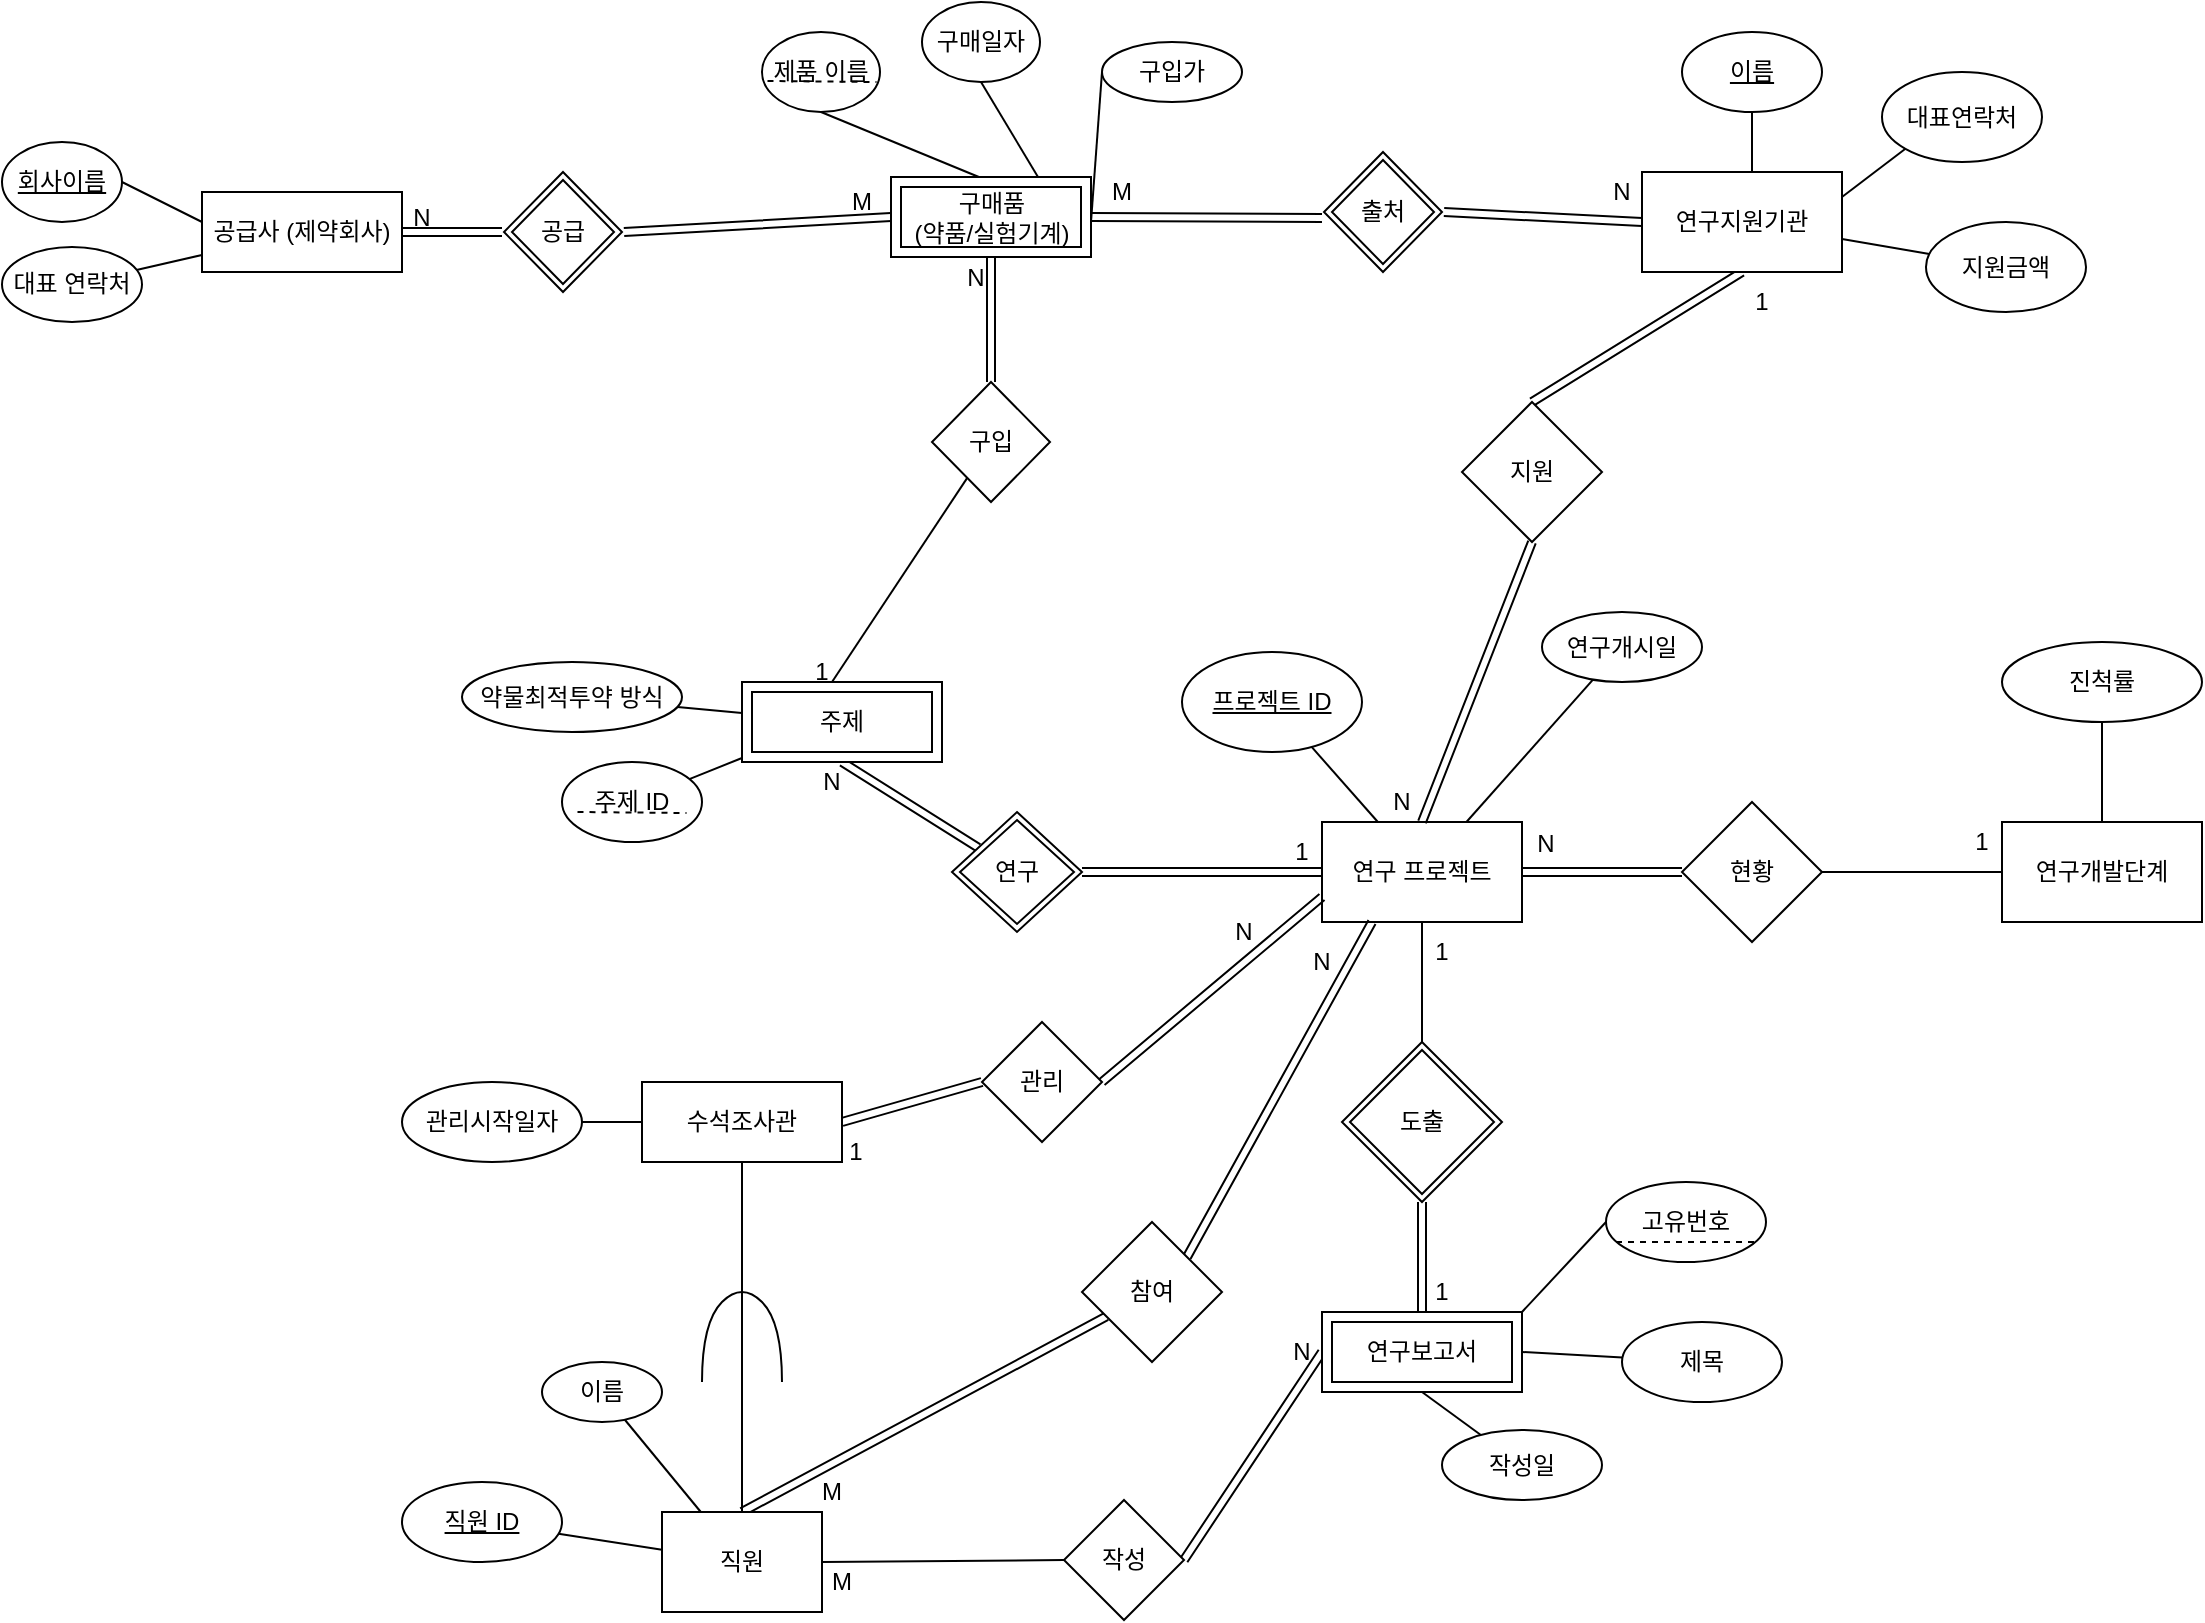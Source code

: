 <mxfile version="20.6.0" type="github">
  <diagram id="vzUAhLUFLshb-A-DB3ks" name="Page-1">
    <mxGraphModel dx="2276" dy="769" grid="1" gridSize="10" guides="1" tooltips="1" connect="1" arrows="1" fold="1" page="1" pageScale="1" pageWidth="850" pageHeight="1100" math="0" shadow="0">
      <root>
        <mxCell id="0" />
        <mxCell id="1" parent="0" />
        <mxCell id="ZPAmYN_CkGYpbZMgs9YU-39" value="제목" style="ellipse;whiteSpace=wrap;html=1;rounded=0;" parent="1" vertex="1">
          <mxGeometry x="500" y="800" width="80" height="40" as="geometry" />
        </mxCell>
        <mxCell id="ZPAmYN_CkGYpbZMgs9YU-15" style="rounded=0;orthogonalLoop=1;jettySize=auto;html=1;exitX=0.5;exitY=0;exitDx=0;exitDy=0;entryX=0.5;entryY=1;entryDx=0;entryDy=0;endArrow=none;endFill=0;startArrow=none;shape=link;" parent="1" source="e0IqUfnKc6lrpZg4XGxp-1" target="ZPAmYN_CkGYpbZMgs9YU-79" edge="1">
          <mxGeometry relative="1" as="geometry">
            <mxPoint x="410" y="480" as="targetPoint" />
          </mxGeometry>
        </mxCell>
        <mxCell id="ZPAmYN_CkGYpbZMgs9YU-18" value="" style="rounded=0;orthogonalLoop=1;jettySize=auto;html=1;endArrow=none;endFill=0;entryX=0.5;entryY=1;entryDx=0;entryDy=0;startArrow=none;shape=link;" parent="1" source="ZPAmYN_CkGYpbZMgs9YU-53" target="e0IqUfnKc6lrpZg4XGxp-54" edge="1">
          <mxGeometry relative="1" as="geometry">
            <mxPoint x="105" y="520" as="targetPoint" />
          </mxGeometry>
        </mxCell>
        <mxCell id="ZPAmYN_CkGYpbZMgs9YU-67" value="" style="edgeStyle=none;rounded=0;orthogonalLoop=1;jettySize=auto;html=1;endArrow=none;endFill=0;" parent="1" source="ZPAmYN_CkGYpbZMgs9YU-1" target="ZPAmYN_CkGYpbZMgs9YU-66" edge="1">
          <mxGeometry relative="1" as="geometry" />
        </mxCell>
        <mxCell id="ZPAmYN_CkGYpbZMgs9YU-69" style="edgeStyle=none;rounded=0;orthogonalLoop=1;jettySize=auto;html=1;exitX=1;exitY=0.5;exitDx=0;exitDy=0;entryX=0;entryY=0.5;entryDx=0;entryDy=0;endArrow=none;endFill=0;shape=link;" parent="1" source="ZPAmYN_CkGYpbZMgs9YU-1" target="ZPAmYN_CkGYpbZMgs9YU-68" edge="1">
          <mxGeometry relative="1" as="geometry" />
        </mxCell>
        <mxCell id="ZPAmYN_CkGYpbZMgs9YU-78" value="" style="edgeStyle=none;rounded=0;orthogonalLoop=1;jettySize=auto;html=1;endArrow=none;endFill=0;" parent="1" source="ZPAmYN_CkGYpbZMgs9YU-1" target="ZPAmYN_CkGYpbZMgs9YU-77" edge="1">
          <mxGeometry relative="1" as="geometry" />
        </mxCell>
        <mxCell id="ZPAmYN_CkGYpbZMgs9YU-1" value="연구 프로젝트" style="rounded=0;whiteSpace=wrap;html=1;" parent="1" vertex="1">
          <mxGeometry x="350" y="550" width="100" height="50" as="geometry" />
        </mxCell>
        <mxCell id="ZPAmYN_CkGYpbZMgs9YU-13" value="" style="edgeStyle=orthogonalEdgeStyle;rounded=0;orthogonalLoop=1;jettySize=auto;html=1;endArrow=none;endFill=0;" parent="1" source="ZPAmYN_CkGYpbZMgs9YU-5" target="ZPAmYN_CkGYpbZMgs9YU-12" edge="1">
          <mxGeometry relative="1" as="geometry" />
        </mxCell>
        <mxCell id="ZPAmYN_CkGYpbZMgs9YU-5" value="연구개발단계" style="rounded=0;whiteSpace=wrap;html=1;" parent="1" vertex="1">
          <mxGeometry x="690" y="550" width="100" height="50" as="geometry" />
        </mxCell>
        <mxCell id="ZPAmYN_CkGYpbZMgs9YU-12" value="진척률" style="ellipse;whiteSpace=wrap;html=1;rounded=0;" parent="1" vertex="1">
          <mxGeometry x="690" y="460" width="100" height="40" as="geometry" />
        </mxCell>
        <mxCell id="ZPAmYN_CkGYpbZMgs9YU-22" value="" style="edgeStyle=none;rounded=0;orthogonalLoop=1;jettySize=auto;html=1;endArrow=none;endFill=0;" parent="1" target="ZPAmYN_CkGYpbZMgs9YU-21" edge="1">
          <mxGeometry relative="1" as="geometry">
            <mxPoint x="60" y="495.555" as="sourcePoint" />
          </mxGeometry>
        </mxCell>
        <mxCell id="ZPAmYN_CkGYpbZMgs9YU-74" value="" style="edgeStyle=none;rounded=0;orthogonalLoop=1;jettySize=auto;html=1;endArrow=none;endFill=0;" parent="1" target="ZPAmYN_CkGYpbZMgs9YU-73" edge="1">
          <mxGeometry relative="1" as="geometry">
            <mxPoint x="60" y="518.0" as="sourcePoint" />
          </mxGeometry>
        </mxCell>
        <mxCell id="e0IqUfnKc6lrpZg4XGxp-12" style="rounded=0;orthogonalLoop=1;jettySize=auto;html=1;exitX=0.5;exitY=0;exitDx=0;exitDy=0;endArrow=none;endFill=0;" parent="1" target="e0IqUfnKc6lrpZg4XGxp-11" edge="1">
          <mxGeometry relative="1" as="geometry">
            <mxPoint x="105" y="480" as="sourcePoint" />
          </mxGeometry>
        </mxCell>
        <mxCell id="ZPAmYN_CkGYpbZMgs9YU-21" value="약물최적투약 방식" style="ellipse;whiteSpace=wrap;html=1;rounded=0;" parent="1" vertex="1">
          <mxGeometry x="-80" y="470" width="110" height="35" as="geometry" />
        </mxCell>
        <mxCell id="ZPAmYN_CkGYpbZMgs9YU-33" value="" style="edgeStyle=none;rounded=0;orthogonalLoop=1;jettySize=auto;html=1;endArrow=none;endFill=0;exitX=0.5;exitY=1;exitDx=0;exitDy=0;" parent="1" source="e0IqUfnKc6lrpZg4XGxp-55" target="ZPAmYN_CkGYpbZMgs9YU-32" edge="1">
          <mxGeometry relative="1" as="geometry">
            <mxPoint x="422.044" y="840" as="sourcePoint" />
          </mxGeometry>
        </mxCell>
        <mxCell id="ZPAmYN_CkGYpbZMgs9YU-40" value="" style="edgeStyle=none;rounded=0;orthogonalLoop=1;jettySize=auto;html=1;endArrow=none;endFill=0;exitX=1;exitY=0.5;exitDx=0;exitDy=0;" parent="1" source="e0IqUfnKc6lrpZg4XGxp-55" target="ZPAmYN_CkGYpbZMgs9YU-39" edge="1">
          <mxGeometry relative="1" as="geometry">
            <mxPoint x="450" y="814.106" as="sourcePoint" />
          </mxGeometry>
        </mxCell>
        <mxCell id="ZPAmYN_CkGYpbZMgs9YU-29" style="edgeStyle=none;rounded=0;orthogonalLoop=1;jettySize=auto;html=1;exitX=0.5;exitY=1;exitDx=0;exitDy=0;entryX=0.5;entryY=0;entryDx=0;entryDy=0;endArrow=none;endFill=0;shape=link;" parent="1" source="ZPAmYN_CkGYpbZMgs9YU-27" edge="1">
          <mxGeometry relative="1" as="geometry">
            <mxPoint x="400" y="790" as="targetPoint" />
          </mxGeometry>
        </mxCell>
        <mxCell id="ZPAmYN_CkGYpbZMgs9YU-57" style="edgeStyle=none;rounded=0;orthogonalLoop=1;jettySize=auto;html=1;exitX=0.5;exitY=0;exitDx=0;exitDy=0;entryX=0.5;entryY=1;entryDx=0;entryDy=0;endArrow=none;endFill=0;" parent="1" source="ZPAmYN_CkGYpbZMgs9YU-27" target="ZPAmYN_CkGYpbZMgs9YU-1" edge="1">
          <mxGeometry relative="1" as="geometry" />
        </mxCell>
        <mxCell id="lQKCSq2njNjXHG3kiDD_-39" value="" style="edgeStyle=none;shape=link;rounded=0;orthogonalLoop=1;jettySize=auto;html=1;endArrow=none;endFill=0;" parent="1" source="ZPAmYN_CkGYpbZMgs9YU-27" edge="1">
          <mxGeometry relative="1" as="geometry">
            <mxPoint x="400" y="820" as="targetPoint" />
          </mxGeometry>
        </mxCell>
        <mxCell id="ZPAmYN_CkGYpbZMgs9YU-27" value="도출" style="rhombus;whiteSpace=wrap;html=1;double=1;" parent="1" vertex="1">
          <mxGeometry x="360" y="660" width="80" height="80" as="geometry" />
        </mxCell>
        <mxCell id="ZPAmYN_CkGYpbZMgs9YU-32" value="작성일" style="ellipse;whiteSpace=wrap;html=1;rounded=0;" parent="1" vertex="1">
          <mxGeometry x="410" y="854" width="80" height="35" as="geometry" />
        </mxCell>
        <mxCell id="ZPAmYN_CkGYpbZMgs9YU-42" value="" style="edgeStyle=none;rounded=0;orthogonalLoop=1;jettySize=auto;html=1;endArrow=none;endFill=0;" parent="1" source="ZPAmYN_CkGYpbZMgs9YU-38" target="ZPAmYN_CkGYpbZMgs9YU-41" edge="1">
          <mxGeometry relative="1" as="geometry" />
        </mxCell>
        <mxCell id="ZPAmYN_CkGYpbZMgs9YU-44" value="" style="edgeStyle=none;rounded=0;orthogonalLoop=1;jettySize=auto;html=1;endArrow=none;endFill=0;" parent="1" source="ZPAmYN_CkGYpbZMgs9YU-38" target="ZPAmYN_CkGYpbZMgs9YU-43" edge="1">
          <mxGeometry relative="1" as="geometry" />
        </mxCell>
        <mxCell id="ZPAmYN_CkGYpbZMgs9YU-49" style="edgeStyle=none;rounded=0;orthogonalLoop=1;jettySize=auto;html=1;exitX=0.5;exitY=0;exitDx=0;exitDy=0;endArrow=none;endFill=0;shape=link;" parent="1" source="ZPAmYN_CkGYpbZMgs9YU-38" target="ZPAmYN_CkGYpbZMgs9YU-47" edge="1">
          <mxGeometry relative="1" as="geometry" />
        </mxCell>
        <mxCell id="ZPAmYN_CkGYpbZMgs9YU-62" style="edgeStyle=none;rounded=0;orthogonalLoop=1;jettySize=auto;html=1;exitX=1;exitY=0.5;exitDx=0;exitDy=0;entryX=0;entryY=0.5;entryDx=0;entryDy=0;endArrow=none;endFill=0;" parent="1" source="ZPAmYN_CkGYpbZMgs9YU-38" target="ZPAmYN_CkGYpbZMgs9YU-61" edge="1">
          <mxGeometry relative="1" as="geometry" />
        </mxCell>
        <mxCell id="ZPAmYN_CkGYpbZMgs9YU-38" value="직원" style="rounded=0;whiteSpace=wrap;html=1;" parent="1" vertex="1">
          <mxGeometry x="20" y="895" width="80" height="50" as="geometry" />
        </mxCell>
        <mxCell id="ZPAmYN_CkGYpbZMgs9YU-41" value="&lt;u&gt;직원 ID&lt;/u&gt;" style="ellipse;whiteSpace=wrap;html=1;rounded=0;" parent="1" vertex="1">
          <mxGeometry x="-110" y="880" width="80" height="40" as="geometry" />
        </mxCell>
        <mxCell id="ZPAmYN_CkGYpbZMgs9YU-43" value="이름" style="ellipse;whiteSpace=wrap;html=1;rounded=0;" parent="1" vertex="1">
          <mxGeometry x="-40" y="820" width="60" height="30" as="geometry" />
        </mxCell>
        <mxCell id="ZPAmYN_CkGYpbZMgs9YU-50" style="edgeStyle=none;rounded=0;orthogonalLoop=1;jettySize=auto;html=1;exitX=1;exitY=0;exitDx=0;exitDy=0;entryX=0.25;entryY=1;entryDx=0;entryDy=0;endArrow=none;endFill=0;shape=link;" parent="1" source="ZPAmYN_CkGYpbZMgs9YU-47" target="ZPAmYN_CkGYpbZMgs9YU-1" edge="1">
          <mxGeometry relative="1" as="geometry" />
        </mxCell>
        <mxCell id="ZPAmYN_CkGYpbZMgs9YU-47" value="참여" style="rhombus;whiteSpace=wrap;html=1;" parent="1" vertex="1">
          <mxGeometry x="230" y="750" width="70" height="70" as="geometry" />
        </mxCell>
        <mxCell id="ZPAmYN_CkGYpbZMgs9YU-51" value="M" style="text;html=1;strokeColor=none;fillColor=none;align=center;verticalAlign=middle;whiteSpace=wrap;rounded=0;" parent="1" vertex="1">
          <mxGeometry x="74.5" y="870" width="60" height="30" as="geometry" />
        </mxCell>
        <mxCell id="ZPAmYN_CkGYpbZMgs9YU-52" value="N" style="text;html=1;strokeColor=none;fillColor=none;align=center;verticalAlign=middle;whiteSpace=wrap;rounded=0;" parent="1" vertex="1">
          <mxGeometry x="320" y="605" width="60" height="30" as="geometry" />
        </mxCell>
        <mxCell id="ZPAmYN_CkGYpbZMgs9YU-53" value="연구" style="rhombus;whiteSpace=wrap;html=1;double=1;" parent="1" vertex="1">
          <mxGeometry x="165" y="545" width="65" height="60" as="geometry" />
        </mxCell>
        <mxCell id="ZPAmYN_CkGYpbZMgs9YU-54" value="" style="rounded=0;orthogonalLoop=1;jettySize=auto;html=1;endArrow=none;endFill=0;entryX=1;entryY=0.5;entryDx=0;entryDy=0;exitX=0;exitY=0.5;exitDx=0;exitDy=0;shape=link;" parent="1" source="ZPAmYN_CkGYpbZMgs9YU-1" target="ZPAmYN_CkGYpbZMgs9YU-53" edge="1">
          <mxGeometry relative="1" as="geometry">
            <mxPoint x="340" y="575" as="sourcePoint" />
            <mxPoint x="105" y="520" as="targetPoint" />
          </mxGeometry>
        </mxCell>
        <mxCell id="ZPAmYN_CkGYpbZMgs9YU-55" style="edgeStyle=none;shape=link;rounded=0;orthogonalLoop=1;jettySize=auto;html=1;entryX=0;entryY=0.5;entryDx=0;entryDy=0;endArrow=none;endFill=0;" parent="1" source="ZPAmYN_CkGYpbZMgs9YU-1" target="ZPAmYN_CkGYpbZMgs9YU-1" edge="1">
          <mxGeometry relative="1" as="geometry" />
        </mxCell>
        <mxCell id="ZPAmYN_CkGYpbZMgs9YU-56" value="1" style="text;html=1;strokeColor=none;fillColor=none;align=center;verticalAlign=middle;whiteSpace=wrap;rounded=0;" parent="1" vertex="1">
          <mxGeometry x="310" y="550" width="60" height="30" as="geometry" />
        </mxCell>
        <mxCell id="ZPAmYN_CkGYpbZMgs9YU-58" value="N" style="text;html=1;strokeColor=none;fillColor=none;align=center;verticalAlign=middle;whiteSpace=wrap;rounded=0;" parent="1" vertex="1">
          <mxGeometry x="74.5" y="515" width="60" height="30" as="geometry" />
        </mxCell>
        <mxCell id="ZPAmYN_CkGYpbZMgs9YU-63" style="edgeStyle=none;rounded=0;orthogonalLoop=1;jettySize=auto;html=1;exitX=1;exitY=0.5;exitDx=0;exitDy=0;entryX=0;entryY=0.5;entryDx=0;entryDy=0;endArrow=none;endFill=0;shape=link;" parent="1" source="ZPAmYN_CkGYpbZMgs9YU-61" target="e0IqUfnKc6lrpZg4XGxp-55" edge="1">
          <mxGeometry relative="1" as="geometry">
            <mxPoint x="350" y="815" as="targetPoint" />
          </mxGeometry>
        </mxCell>
        <mxCell id="ZPAmYN_CkGYpbZMgs9YU-61" value="작성" style="rhombus;whiteSpace=wrap;html=1;" parent="1" vertex="1">
          <mxGeometry x="221" y="889" width="60" height="60" as="geometry" />
        </mxCell>
        <mxCell id="ZPAmYN_CkGYpbZMgs9YU-64" value="M" style="text;html=1;strokeColor=none;fillColor=none;align=center;verticalAlign=middle;whiteSpace=wrap;rounded=0;" parent="1" vertex="1">
          <mxGeometry x="80" y="915" width="60" height="30" as="geometry" />
        </mxCell>
        <mxCell id="ZPAmYN_CkGYpbZMgs9YU-65" value="1" style="text;html=1;strokeColor=none;fillColor=none;align=center;verticalAlign=middle;whiteSpace=wrap;rounded=0;" parent="1" vertex="1">
          <mxGeometry x="380" y="770" width="60" height="30" as="geometry" />
        </mxCell>
        <mxCell id="ZPAmYN_CkGYpbZMgs9YU-66" value="&lt;u&gt;프로젝트 ID&lt;/u&gt;" style="ellipse;whiteSpace=wrap;html=1;rounded=0;" parent="1" vertex="1">
          <mxGeometry x="280" y="465" width="90" height="50" as="geometry" />
        </mxCell>
        <mxCell id="ZPAmYN_CkGYpbZMgs9YU-70" style="edgeStyle=none;rounded=0;orthogonalLoop=1;jettySize=auto;html=1;exitX=1;exitY=0.5;exitDx=0;exitDy=0;entryX=0;entryY=0.5;entryDx=0;entryDy=0;endArrow=none;endFill=0;" parent="1" source="ZPAmYN_CkGYpbZMgs9YU-68" target="ZPAmYN_CkGYpbZMgs9YU-5" edge="1">
          <mxGeometry relative="1" as="geometry" />
        </mxCell>
        <mxCell id="ZPAmYN_CkGYpbZMgs9YU-68" value="현황" style="rhombus;whiteSpace=wrap;html=1;" parent="1" vertex="1">
          <mxGeometry x="530" y="540" width="70" height="70" as="geometry" />
        </mxCell>
        <mxCell id="ZPAmYN_CkGYpbZMgs9YU-71" value="1" style="text;html=1;strokeColor=none;fillColor=none;align=center;verticalAlign=middle;whiteSpace=wrap;rounded=0;" parent="1" vertex="1">
          <mxGeometry x="650" y="545" width="60" height="30" as="geometry" />
        </mxCell>
        <mxCell id="ZPAmYN_CkGYpbZMgs9YU-72" value="N" style="text;html=1;strokeColor=none;fillColor=none;align=center;verticalAlign=middle;whiteSpace=wrap;rounded=0;" parent="1" vertex="1">
          <mxGeometry x="432" y="546" width="60" height="30" as="geometry" />
        </mxCell>
        <mxCell id="ZPAmYN_CkGYpbZMgs9YU-73" value="주제 ID" style="ellipse;whiteSpace=wrap;html=1;rounded=0;" parent="1" vertex="1">
          <mxGeometry x="-30" y="520" width="70" height="40" as="geometry" />
        </mxCell>
        <mxCell id="ZPAmYN_CkGYpbZMgs9YU-77" value="연구개시일" style="ellipse;whiteSpace=wrap;html=1;rounded=0;" parent="1" vertex="1">
          <mxGeometry x="460" y="445" width="80" height="35" as="geometry" />
        </mxCell>
        <mxCell id="e0IqUfnKc6lrpZg4XGxp-8" style="edgeStyle=orthogonalEdgeStyle;rounded=0;orthogonalLoop=1;jettySize=auto;html=1;exitX=0.5;exitY=0;exitDx=0;exitDy=0;entryX=0.5;entryY=1;entryDx=0;entryDy=0;endArrow=none;endFill=0;" parent="1" source="ZPAmYN_CkGYpbZMgs9YU-79" target="e0IqUfnKc6lrpZg4XGxp-7" edge="1">
          <mxGeometry relative="1" as="geometry" />
        </mxCell>
        <mxCell id="e0IqUfnKc6lrpZg4XGxp-10" value="" style="rounded=0;orthogonalLoop=1;jettySize=auto;html=1;endArrow=none;endFill=0;" parent="1" source="ZPAmYN_CkGYpbZMgs9YU-79" target="e0IqUfnKc6lrpZg4XGxp-9" edge="1">
          <mxGeometry relative="1" as="geometry" />
        </mxCell>
        <mxCell id="lQKCSq2njNjXHG3kiDD_-5" style="rounded=0;orthogonalLoop=1;jettySize=auto;html=1;exitX=1;exitY=0.25;exitDx=0;exitDy=0;entryX=0;entryY=1;entryDx=0;entryDy=0;endArrow=none;endFill=0;" parent="1" source="ZPAmYN_CkGYpbZMgs9YU-79" target="lQKCSq2njNjXHG3kiDD_-4" edge="1">
          <mxGeometry relative="1" as="geometry" />
        </mxCell>
        <mxCell id="ZPAmYN_CkGYpbZMgs9YU-79" value="연구지원기관" style="rounded=0;whiteSpace=wrap;html=1;" parent="1" vertex="1">
          <mxGeometry x="510" y="225" width="100" height="50" as="geometry" />
        </mxCell>
        <mxCell id="e0IqUfnKc6lrpZg4XGxp-35" style="edgeStyle=none;rounded=0;orthogonalLoop=1;jettySize=auto;html=1;exitX=0.75;exitY=0;exitDx=0;exitDy=0;entryX=0.5;entryY=1;entryDx=0;entryDy=0;endArrow=none;endFill=0;" parent="1" target="e0IqUfnKc6lrpZg4XGxp-34" edge="1">
          <mxGeometry relative="1" as="geometry">
            <mxPoint x="209.5" y="230" as="sourcePoint" />
          </mxGeometry>
        </mxCell>
        <mxCell id="e0IqUfnKc6lrpZg4XGxp-50" style="edgeStyle=none;rounded=0;orthogonalLoop=1;jettySize=auto;html=1;exitX=1;exitY=0.5;exitDx=0;exitDy=0;entryX=0;entryY=0.5;entryDx=0;entryDy=0;endArrow=none;endFill=0;" parent="1" target="e0IqUfnKc6lrpZg4XGxp-49" edge="1">
          <mxGeometry relative="1" as="geometry">
            <mxPoint x="234.5" y="250" as="sourcePoint" />
          </mxGeometry>
        </mxCell>
        <mxCell id="e0IqUfnKc6lrpZg4XGxp-1" value="지원" style="rhombus;whiteSpace=wrap;html=1;" parent="1" vertex="1">
          <mxGeometry x="420" y="340" width="70" height="70" as="geometry" />
        </mxCell>
        <mxCell id="e0IqUfnKc6lrpZg4XGxp-2" value="" style="rounded=0;orthogonalLoop=1;jettySize=auto;html=1;exitX=0.5;exitY=0;exitDx=0;exitDy=0;entryX=0.5;entryY=1;entryDx=0;entryDy=0;endArrow=none;endFill=0;shape=link;" parent="1" source="ZPAmYN_CkGYpbZMgs9YU-1" target="e0IqUfnKc6lrpZg4XGxp-1" edge="1">
          <mxGeometry relative="1" as="geometry">
            <mxPoint x="400" y="550" as="sourcePoint" />
            <mxPoint x="400" y="280" as="targetPoint" />
          </mxGeometry>
        </mxCell>
        <mxCell id="e0IqUfnKc6lrpZg4XGxp-4" value="1" style="text;html=1;strokeColor=none;fillColor=none;align=center;verticalAlign=middle;whiteSpace=wrap;rounded=0;" parent="1" vertex="1">
          <mxGeometry x="540" y="275" width="60" height="30" as="geometry" />
        </mxCell>
        <mxCell id="e0IqUfnKc6lrpZg4XGxp-5" value="N" style="text;html=1;strokeColor=none;fillColor=none;align=center;verticalAlign=middle;whiteSpace=wrap;rounded=0;" parent="1" vertex="1">
          <mxGeometry x="360" y="525" width="60" height="30" as="geometry" />
        </mxCell>
        <mxCell id="e0IqUfnKc6lrpZg4XGxp-7" value="&lt;u&gt;이름&lt;/u&gt;" style="ellipse;whiteSpace=wrap;html=1;rounded=0;" parent="1" vertex="1">
          <mxGeometry x="530" y="155" width="70" height="40" as="geometry" />
        </mxCell>
        <mxCell id="e0IqUfnKc6lrpZg4XGxp-9" value="지원금액" style="ellipse;whiteSpace=wrap;html=1;rounded=0;" parent="1" vertex="1">
          <mxGeometry x="652" y="250" width="80" height="45" as="geometry" />
        </mxCell>
        <mxCell id="e0IqUfnKc6lrpZg4XGxp-13" style="rounded=0;orthogonalLoop=1;jettySize=auto;html=1;exitX=0.5;exitY=0;exitDx=0;exitDy=0;endArrow=none;endFill=0;entryX=0.5;entryY=1;entryDx=0;entryDy=0;shape=link;" parent="1" source="e0IqUfnKc6lrpZg4XGxp-11" target="e0IqUfnKc6lrpZg4XGxp-53" edge="1">
          <mxGeometry relative="1" as="geometry">
            <mxPoint x="160" y="280" as="targetPoint" />
          </mxGeometry>
        </mxCell>
        <mxCell id="e0IqUfnKc6lrpZg4XGxp-11" value="구입" style="rhombus;whiteSpace=wrap;html=1;" parent="1" vertex="1">
          <mxGeometry x="155" y="330" width="59" height="60" as="geometry" />
        </mxCell>
        <mxCell id="e0IqUfnKc6lrpZg4XGxp-19" style="edgeStyle=orthogonalEdgeStyle;rounded=0;orthogonalLoop=1;jettySize=auto;html=1;exitX=1;exitY=0.5;exitDx=0;exitDy=0;endArrow=none;endFill=0;shape=link;" parent="1" source="e0IqUfnKc6lrpZg4XGxp-14" target="e0IqUfnKc6lrpZg4XGxp-16" edge="1">
          <mxGeometry relative="1" as="geometry" />
        </mxCell>
        <mxCell id="e0IqUfnKc6lrpZg4XGxp-25" style="rounded=0;orthogonalLoop=1;jettySize=auto;html=1;entryX=1;entryY=0.5;entryDx=0;entryDy=0;endArrow=none;endFill=0;" parent="1" target="e0IqUfnKc6lrpZg4XGxp-23" edge="1">
          <mxGeometry relative="1" as="geometry">
            <mxPoint x="-210" y="250" as="sourcePoint" />
          </mxGeometry>
        </mxCell>
        <mxCell id="e0IqUfnKc6lrpZg4XGxp-28" value="" style="edgeStyle=none;rounded=0;orthogonalLoop=1;jettySize=auto;html=1;endArrow=none;endFill=0;" parent="1" source="e0IqUfnKc6lrpZg4XGxp-14" target="e0IqUfnKc6lrpZg4XGxp-27" edge="1">
          <mxGeometry relative="1" as="geometry" />
        </mxCell>
        <mxCell id="e0IqUfnKc6lrpZg4XGxp-14" value="공급사 (제약회사)" style="rounded=0;whiteSpace=wrap;html=1;" parent="1" vertex="1">
          <mxGeometry x="-210" y="235" width="100" height="40" as="geometry" />
        </mxCell>
        <mxCell id="e0IqUfnKc6lrpZg4XGxp-20" style="rounded=0;orthogonalLoop=1;jettySize=auto;html=1;exitX=1;exitY=0.5;exitDx=0;exitDy=0;entryX=0;entryY=0.5;entryDx=0;entryDy=0;endArrow=none;endFill=0;shape=link;" parent="1" source="e0IqUfnKc6lrpZg4XGxp-16" target="e0IqUfnKc6lrpZg4XGxp-53" edge="1">
          <mxGeometry relative="1" as="geometry">
            <mxPoint x="134.5" y="250" as="targetPoint" />
          </mxGeometry>
        </mxCell>
        <mxCell id="e0IqUfnKc6lrpZg4XGxp-16" value="공급" style="rhombus;whiteSpace=wrap;html=1;perimeterSpacing=1;double=1;" parent="1" vertex="1">
          <mxGeometry x="-59" y="225" width="59" height="60" as="geometry" />
        </mxCell>
        <mxCell id="e0IqUfnKc6lrpZg4XGxp-21" value="N" style="text;html=1;strokeColor=none;fillColor=none;align=center;verticalAlign=middle;whiteSpace=wrap;rounded=0;" parent="1" vertex="1">
          <mxGeometry x="-130" y="232.5" width="60" height="30" as="geometry" />
        </mxCell>
        <mxCell id="e0IqUfnKc6lrpZg4XGxp-22" value="M" style="text;html=1;strokeColor=none;fillColor=none;align=center;verticalAlign=middle;whiteSpace=wrap;rounded=0;" parent="1" vertex="1">
          <mxGeometry x="90" y="225" width="60" height="30" as="geometry" />
        </mxCell>
        <mxCell id="e0IqUfnKc6lrpZg4XGxp-23" value="&lt;u&gt;회사이름&lt;/u&gt;" style="ellipse;whiteSpace=wrap;html=1;" parent="1" vertex="1">
          <mxGeometry x="-310" y="210" width="60" height="40" as="geometry" />
        </mxCell>
        <mxCell id="e0IqUfnKc6lrpZg4XGxp-27" value="대표 연락처" style="ellipse;whiteSpace=wrap;html=1;rounded=0;" parent="1" vertex="1">
          <mxGeometry x="-310" y="262.5" width="70" height="37.5" as="geometry" />
        </mxCell>
        <mxCell id="e0IqUfnKc6lrpZg4XGxp-31" style="edgeStyle=none;rounded=0;orthogonalLoop=1;jettySize=auto;html=1;exitX=0;exitY=0;exitDx=0;exitDy=0;entryX=0;entryY=0.5;entryDx=0;entryDy=0;endArrow=none;endFill=0;" parent="1" source="e0IqUfnKc6lrpZg4XGxp-14" target="e0IqUfnKc6lrpZg4XGxp-14" edge="1">
          <mxGeometry relative="1" as="geometry" />
        </mxCell>
        <mxCell id="e0IqUfnKc6lrpZg4XGxp-34" value="구매일자" style="ellipse;whiteSpace=wrap;html=1;" parent="1" vertex="1">
          <mxGeometry x="150" y="140" width="59" height="40" as="geometry" />
        </mxCell>
        <mxCell id="e0IqUfnKc6lrpZg4XGxp-37" style="edgeStyle=none;rounded=0;orthogonalLoop=1;jettySize=auto;html=1;exitX=0.5;exitY=1;exitDx=0;exitDy=0;entryX=0.5;entryY=0;entryDx=0;entryDy=0;endArrow=none;endFill=0;" parent="1" source="e0IqUfnKc6lrpZg4XGxp-36" edge="1">
          <mxGeometry relative="1" as="geometry">
            <mxPoint x="184.5" y="230" as="targetPoint" />
          </mxGeometry>
        </mxCell>
        <mxCell id="e0IqUfnKc6lrpZg4XGxp-36" value="제품 이름" style="ellipse;whiteSpace=wrap;html=1;" parent="1" vertex="1">
          <mxGeometry x="70" y="155" width="59" height="40" as="geometry" />
        </mxCell>
        <mxCell id="e0IqUfnKc6lrpZg4XGxp-49" value="구입가" style="ellipse;whiteSpace=wrap;html=1;rounded=0;" parent="1" vertex="1">
          <mxGeometry x="240" y="160" width="70" height="30" as="geometry" />
        </mxCell>
        <mxCell id="e0IqUfnKc6lrpZg4XGxp-53" value="구매품&lt;br&gt;(약품/실험기계)" style="shape=ext;margin=3;double=1;whiteSpace=wrap;html=1;align=center;rounded=0;shadow=0;glass=0;comic=0;sketch=0;fillStyle=auto;strokeColor=default;fontFamily=Helvetica;fontSize=12;fontColor=default;fillColor=default;" parent="1" vertex="1">
          <mxGeometry x="134.5" y="227.5" width="100" height="40" as="geometry" />
        </mxCell>
        <mxCell id="e0IqUfnKc6lrpZg4XGxp-54" value="주제" style="shape=ext;margin=3;double=1;whiteSpace=wrap;html=1;align=center;rounded=0;shadow=0;glass=0;comic=0;sketch=0;fillStyle=auto;strokeColor=default;fontFamily=Helvetica;fontSize=12;fontColor=default;fillColor=default;" parent="1" vertex="1">
          <mxGeometry x="60" y="480" width="100" height="40" as="geometry" />
        </mxCell>
        <mxCell id="e0IqUfnKc6lrpZg4XGxp-58" value="" style="edgeStyle=none;shape=link;rounded=0;orthogonalLoop=1;jettySize=auto;html=1;fontFamily=Helvetica;fontSize=12;fontColor=default;endArrow=none;endFill=0;exitX=0.5;exitY=0;exitDx=0;exitDy=0;" parent="1" source="e0IqUfnKc6lrpZg4XGxp-55" target="ZPAmYN_CkGYpbZMgs9YU-27" edge="1">
          <mxGeometry relative="1" as="geometry" />
        </mxCell>
        <mxCell id="lQKCSq2njNjXHG3kiDD_-8" style="edgeStyle=none;rounded=0;orthogonalLoop=1;jettySize=auto;html=1;exitX=1;exitY=0;exitDx=0;exitDy=0;entryX=0;entryY=0.5;entryDx=0;entryDy=0;endArrow=none;endFill=0;" parent="1" source="e0IqUfnKc6lrpZg4XGxp-55" target="lQKCSq2njNjXHG3kiDD_-7" edge="1">
          <mxGeometry relative="1" as="geometry" />
        </mxCell>
        <mxCell id="e0IqUfnKc6lrpZg4XGxp-55" value="연구보고서" style="shape=ext;margin=3;double=1;whiteSpace=wrap;html=1;align=center;rounded=0;shadow=0;glass=0;comic=0;sketch=0;fillStyle=auto;strokeColor=default;fontFamily=Helvetica;fontSize=12;fontColor=default;fillColor=default;" parent="1" vertex="1">
          <mxGeometry x="350" y="795" width="100" height="40" as="geometry" />
        </mxCell>
        <mxCell id="e0IqUfnKc6lrpZg4XGxp-62" value="" style="endArrow=none;html=1;rounded=0;dashed=1;fontFamily=Helvetica;fontSize=12;fontColor=default;" parent="1" edge="1">
          <mxGeometry width="50" height="50" relative="1" as="geometry">
            <mxPoint x="72.75" y="179.5" as="sourcePoint" />
            <mxPoint x="127.25" y="180" as="targetPoint" />
          </mxGeometry>
        </mxCell>
        <mxCell id="e0IqUfnKc6lrpZg4XGxp-63" value="" style="endArrow=none;html=1;rounded=0;dashed=1;fontFamily=Helvetica;fontSize=12;fontColor=default;" parent="1" edge="1">
          <mxGeometry width="50" height="50" relative="1" as="geometry">
            <mxPoint x="-22.25" y="545" as="sourcePoint" />
            <mxPoint x="32.25" y="545.5" as="targetPoint" />
          </mxGeometry>
        </mxCell>
        <mxCell id="e0IqUfnKc6lrpZg4XGxp-64" value="1" style="text;html=1;strokeColor=none;fillColor=none;align=center;verticalAlign=middle;whiteSpace=wrap;rounded=0;" parent="1" vertex="1">
          <mxGeometry x="70" y="460" width="60" height="30" as="geometry" />
        </mxCell>
        <mxCell id="e0IqUfnKc6lrpZg4XGxp-65" value="N" style="text;html=1;strokeColor=none;fillColor=none;align=center;verticalAlign=middle;whiteSpace=wrap;rounded=0;" parent="1" vertex="1">
          <mxGeometry x="147" y="262.5" width="60" height="30" as="geometry" />
        </mxCell>
        <mxCell id="e0IqUfnKc6lrpZg4XGxp-67" style="edgeStyle=none;rounded=0;orthogonalLoop=1;jettySize=auto;html=1;exitX=0.5;exitY=1;exitDx=0;exitDy=0;fontFamily=Helvetica;fontSize=12;fontColor=default;endArrow=none;endFill=0;" parent="1" source="e0IqUfnKc6lrpZg4XGxp-66" target="ZPAmYN_CkGYpbZMgs9YU-38" edge="1">
          <mxGeometry relative="1" as="geometry" />
        </mxCell>
        <mxCell id="e0IqUfnKc6lrpZg4XGxp-76" value="" style="rounded=0;orthogonalLoop=1;jettySize=auto;html=1;fontFamily=Helvetica;fontSize=12;fontColor=default;endArrow=none;endFill=0;" parent="1" source="e0IqUfnKc6lrpZg4XGxp-66" target="e0IqUfnKc6lrpZg4XGxp-74" edge="1">
          <mxGeometry relative="1" as="geometry" />
        </mxCell>
        <mxCell id="e0IqUfnKc6lrpZg4XGxp-78" style="edgeStyle=none;rounded=0;orthogonalLoop=1;jettySize=auto;html=1;exitX=1;exitY=0.5;exitDx=0;exitDy=0;entryX=0;entryY=0.5;entryDx=0;entryDy=0;fontFamily=Helvetica;fontSize=12;fontColor=default;endArrow=none;endFill=0;startArrow=none;shape=link;" parent="1" source="e0IqUfnKc6lrpZg4XGxp-66" target="e0IqUfnKc6lrpZg4XGxp-77" edge="1">
          <mxGeometry relative="1" as="geometry" />
        </mxCell>
        <mxCell id="e0IqUfnKc6lrpZg4XGxp-66" value="수석조사관" style="whiteSpace=wrap;html=1;align=center;rounded=0;shadow=0;glass=0;comic=0;sketch=0;fillStyle=auto;strokeColor=default;fontFamily=Helvetica;fontSize=12;fontColor=default;fillColor=default;" parent="1" vertex="1">
          <mxGeometry x="10" y="680" width="100" height="40" as="geometry" />
        </mxCell>
        <mxCell id="e0IqUfnKc6lrpZg4XGxp-73" value="" style="endArrow=none;html=1;rounded=0;fontFamily=Helvetica;fontSize=12;fontColor=default;curved=1;" parent="1" edge="1">
          <mxGeometry width="50" height="50" relative="1" as="geometry">
            <mxPoint x="40" y="830" as="sourcePoint" />
            <mxPoint x="80" y="830" as="targetPoint" />
            <Array as="points">
              <mxPoint x="40" y="800" />
              <mxPoint x="60" y="780" />
              <mxPoint x="80" y="800" />
            </Array>
          </mxGeometry>
        </mxCell>
        <mxCell id="e0IqUfnKc6lrpZg4XGxp-74" value="관리시작일자" style="ellipse;whiteSpace=wrap;html=1;rounded=0;shadow=0;glass=0;comic=0;sketch=0;fillStyle=auto;" parent="1" vertex="1">
          <mxGeometry x="-110" y="680" width="90" height="40" as="geometry" />
        </mxCell>
        <mxCell id="e0IqUfnKc6lrpZg4XGxp-79" style="edgeStyle=none;rounded=0;orthogonalLoop=1;jettySize=auto;html=1;exitX=1;exitY=0.5;exitDx=0;exitDy=0;entryX=0;entryY=0.75;entryDx=0;entryDy=0;fontFamily=Helvetica;fontSize=12;fontColor=default;endArrow=none;endFill=0;shape=link;" parent="1" source="e0IqUfnKc6lrpZg4XGxp-77" target="ZPAmYN_CkGYpbZMgs9YU-1" edge="1">
          <mxGeometry relative="1" as="geometry" />
        </mxCell>
        <mxCell id="e0IqUfnKc6lrpZg4XGxp-77" value="관리" style="rhombus;whiteSpace=wrap;html=1;" parent="1" vertex="1">
          <mxGeometry x="180" y="650" width="60" height="60" as="geometry" />
        </mxCell>
        <mxCell id="e0IqUfnKc6lrpZg4XGxp-81" value="1" style="text;html=1;strokeColor=none;fillColor=none;align=center;verticalAlign=middle;whiteSpace=wrap;rounded=0;" parent="1" vertex="1">
          <mxGeometry x="87" y="700" width="60" height="30" as="geometry" />
        </mxCell>
        <mxCell id="e0IqUfnKc6lrpZg4XGxp-83" value="N" style="text;html=1;strokeColor=none;fillColor=none;align=center;verticalAlign=middle;whiteSpace=wrap;rounded=0;" parent="1" vertex="1">
          <mxGeometry x="281" y="590" width="60" height="30" as="geometry" />
        </mxCell>
        <mxCell id="lQKCSq2njNjXHG3kiDD_-4" value="대표연락처" style="ellipse;whiteSpace=wrap;html=1;" parent="1" vertex="1">
          <mxGeometry x="630" y="175" width="80" height="45" as="geometry" />
        </mxCell>
        <mxCell id="lQKCSq2njNjXHG3kiDD_-7" value="고유번호" style="ellipse;whiteSpace=wrap;html=1;" parent="1" vertex="1">
          <mxGeometry x="492" y="730" width="80" height="40" as="geometry" />
        </mxCell>
        <mxCell id="e0IqUfnKc6lrpZg4XGxp-61" value="" style="endArrow=none;html=1;rounded=0;dashed=1;fontFamily=Helvetica;fontSize=12;fontColor=default;" parent="1" edge="1">
          <mxGeometry width="50" height="50" relative="1" as="geometry">
            <mxPoint x="497" y="760" as="sourcePoint" />
            <mxPoint x="567" y="760" as="targetPoint" />
          </mxGeometry>
        </mxCell>
        <mxCell id="lQKCSq2njNjXHG3kiDD_-13" value="출처" style="rhombus;whiteSpace=wrap;html=1;perimeterSpacing=1;double=1;" parent="1" vertex="1">
          <mxGeometry x="351" y="215" width="59" height="60" as="geometry" />
        </mxCell>
        <mxCell id="lQKCSq2njNjXHG3kiDD_-16" value="N" style="text;html=1;strokeColor=none;fillColor=none;align=center;verticalAlign=middle;whiteSpace=wrap;rounded=0;" parent="1" vertex="1">
          <mxGeometry x="470" y="220" width="60" height="30" as="geometry" />
        </mxCell>
        <mxCell id="lQKCSq2njNjXHG3kiDD_-17" value="" style="edgeStyle=none;rounded=0;orthogonalLoop=1;jettySize=auto;html=1;exitX=1;exitY=0.5;exitDx=0;exitDy=0;endArrow=none;endFill=0;entryX=0;entryY=0.5;entryDx=0;entryDy=0;shape=link;" parent="1" source="lQKCSq2njNjXHG3kiDD_-13" target="ZPAmYN_CkGYpbZMgs9YU-79" edge="1">
          <mxGeometry relative="1" as="geometry">
            <mxPoint x="411" y="245" as="sourcePoint" />
            <mxPoint x="510" y="248.322" as="targetPoint" />
          </mxGeometry>
        </mxCell>
        <mxCell id="lQKCSq2njNjXHG3kiDD_-20" style="edgeStyle=none;shape=link;rounded=0;orthogonalLoop=1;jettySize=auto;html=1;entryX=1;entryY=0.5;entryDx=0;entryDy=0;endArrow=none;endFill=0;" parent="1" target="e0IqUfnKc6lrpZg4XGxp-53" edge="1">
          <mxGeometry relative="1" as="geometry">
            <mxPoint x="350" y="248" as="sourcePoint" />
          </mxGeometry>
        </mxCell>
        <mxCell id="lQKCSq2njNjXHG3kiDD_-18" value="M" style="text;html=1;strokeColor=none;fillColor=none;align=center;verticalAlign=middle;whiteSpace=wrap;rounded=0;" parent="1" vertex="1">
          <mxGeometry x="220" y="220" width="60" height="30" as="geometry" />
        </mxCell>
        <mxCell id="lQKCSq2njNjXHG3kiDD_-47" value="1" style="text;html=1;strokeColor=none;fillColor=none;align=center;verticalAlign=middle;whiteSpace=wrap;rounded=0;" parent="1" vertex="1">
          <mxGeometry x="380" y="600" width="60" height="30" as="geometry" />
        </mxCell>
        <mxCell id="lQKCSq2njNjXHG3kiDD_-48" value="N" style="text;html=1;strokeColor=none;fillColor=none;align=center;verticalAlign=middle;whiteSpace=wrap;rounded=0;" parent="1" vertex="1">
          <mxGeometry x="310" y="800" width="60" height="30" as="geometry" />
        </mxCell>
      </root>
    </mxGraphModel>
  </diagram>
</mxfile>
